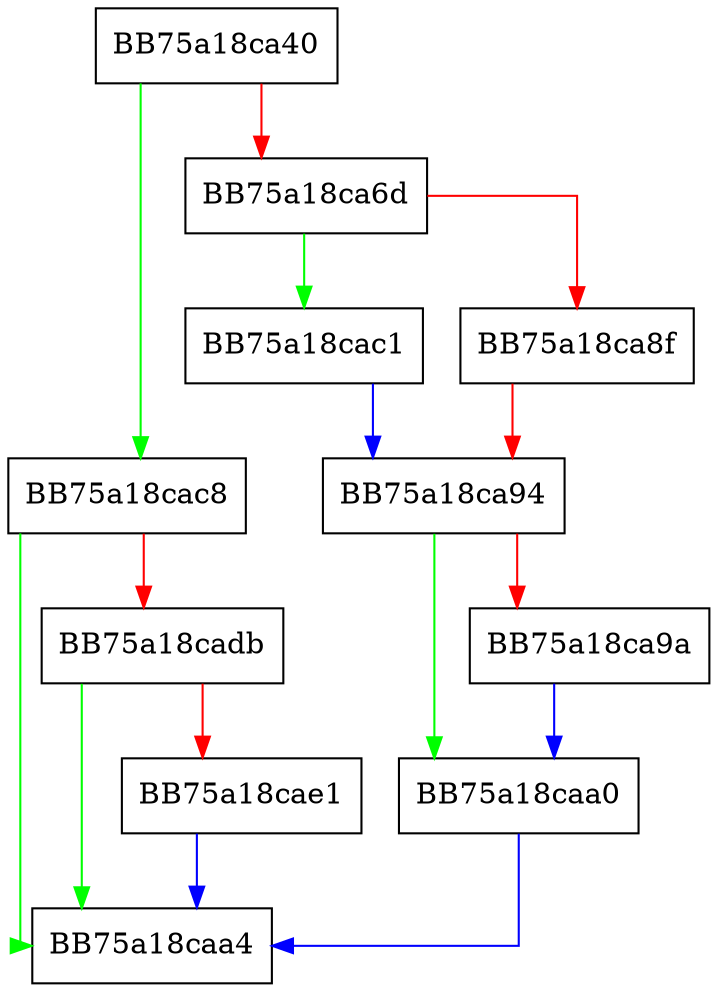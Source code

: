 digraph Read {
  node [shape="box"];
  graph [splines=ortho];
  BB75a18ca40 -> BB75a18cac8 [color="green"];
  BB75a18ca40 -> BB75a18ca6d [color="red"];
  BB75a18ca6d -> BB75a18cac1 [color="green"];
  BB75a18ca6d -> BB75a18ca8f [color="red"];
  BB75a18ca8f -> BB75a18ca94 [color="red"];
  BB75a18ca94 -> BB75a18caa0 [color="green"];
  BB75a18ca94 -> BB75a18ca9a [color="red"];
  BB75a18ca9a -> BB75a18caa0 [color="blue"];
  BB75a18caa0 -> BB75a18caa4 [color="blue"];
  BB75a18cac1 -> BB75a18ca94 [color="blue"];
  BB75a18cac8 -> BB75a18caa4 [color="green"];
  BB75a18cac8 -> BB75a18cadb [color="red"];
  BB75a18cadb -> BB75a18caa4 [color="green"];
  BB75a18cadb -> BB75a18cae1 [color="red"];
  BB75a18cae1 -> BB75a18caa4 [color="blue"];
}
